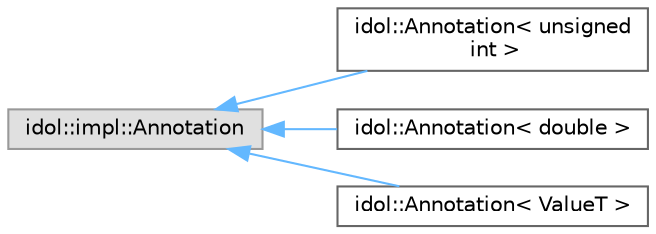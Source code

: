 digraph "Graphical Class Hierarchy"
{
 // LATEX_PDF_SIZE
  bgcolor="transparent";
  edge [fontname=Helvetica,fontsize=10,labelfontname=Helvetica,labelfontsize=10];
  node [fontname=Helvetica,fontsize=10,shape=box,height=0.2,width=0.4];
  rankdir="LR";
  Node0 [id="Node000000",label="idol::impl::Annotation",height=0.2,width=0.4,color="grey60", fillcolor="#E0E0E0", style="filled",tooltip=" "];
  Node0 -> Node1 [id="edge61_Node000000_Node000001",dir="back",color="steelblue1",style="solid",tooltip=" "];
  Node1 [id="Node000001",label="idol::Annotation\< unsigned\l int \>",height=0.2,width=0.4,color="grey40", fillcolor="white", style="filled",URL="$classidol_1_1Annotation.html",tooltip=" "];
  Node0 -> Node2 [id="edge62_Node000000_Node000002",dir="back",color="steelblue1",style="solid",tooltip=" "];
  Node2 [id="Node000002",label="idol::Annotation\< double \>",height=0.2,width=0.4,color="grey40", fillcolor="white", style="filled",URL="$classidol_1_1Annotation.html",tooltip=" "];
  Node0 -> Node3 [id="edge63_Node000000_Node000003",dir="back",color="steelblue1",style="solid",tooltip=" "];
  Node3 [id="Node000003",label="idol::Annotation\< ValueT \>",height=0.2,width=0.4,color="grey40", fillcolor="white", style="filled",URL="$classidol_1_1Annotation.html",tooltip=" "];
}
